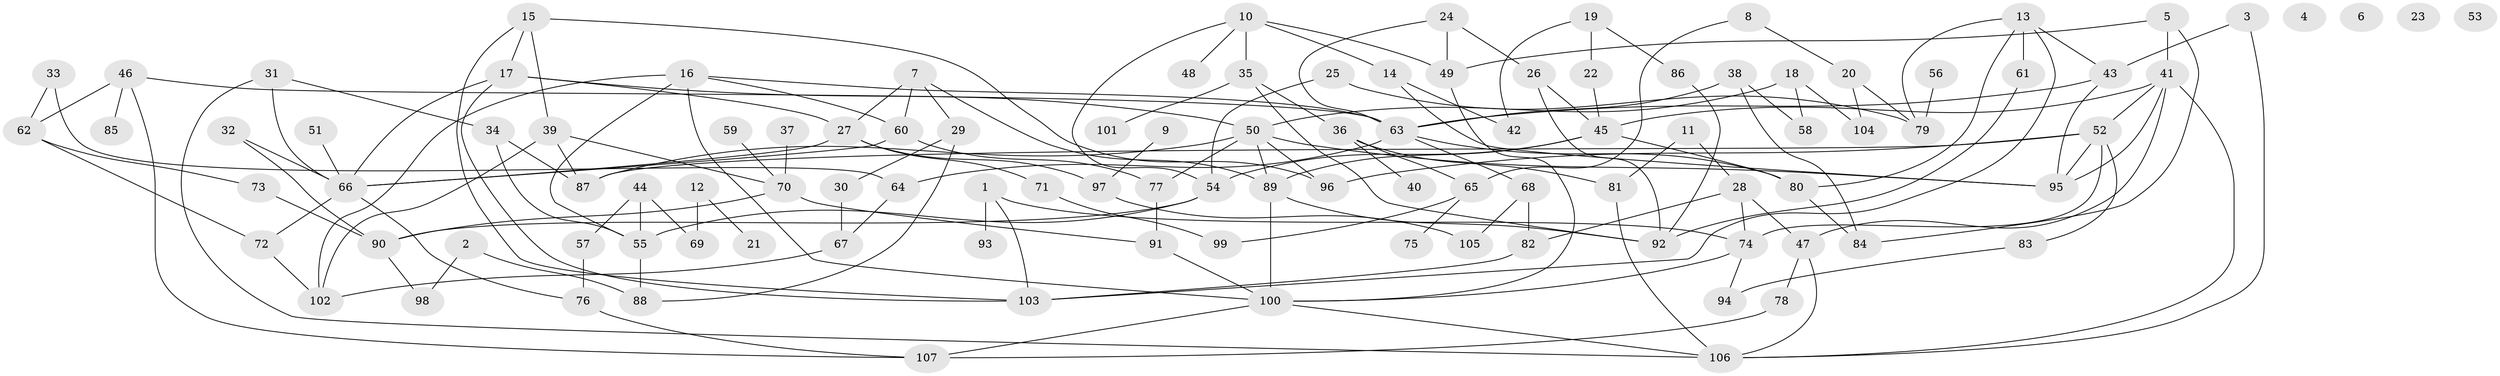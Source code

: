 // Generated by graph-tools (version 1.1) at 2025/40/03/09/25 04:40:39]
// undirected, 107 vertices, 168 edges
graph export_dot {
graph [start="1"]
  node [color=gray90,style=filled];
  1;
  2;
  3;
  4;
  5;
  6;
  7;
  8;
  9;
  10;
  11;
  12;
  13;
  14;
  15;
  16;
  17;
  18;
  19;
  20;
  21;
  22;
  23;
  24;
  25;
  26;
  27;
  28;
  29;
  30;
  31;
  32;
  33;
  34;
  35;
  36;
  37;
  38;
  39;
  40;
  41;
  42;
  43;
  44;
  45;
  46;
  47;
  48;
  49;
  50;
  51;
  52;
  53;
  54;
  55;
  56;
  57;
  58;
  59;
  60;
  61;
  62;
  63;
  64;
  65;
  66;
  67;
  68;
  69;
  70;
  71;
  72;
  73;
  74;
  75;
  76;
  77;
  78;
  79;
  80;
  81;
  82;
  83;
  84;
  85;
  86;
  87;
  88;
  89;
  90;
  91;
  92;
  93;
  94;
  95;
  96;
  97;
  98;
  99;
  100;
  101;
  102;
  103;
  104;
  105;
  106;
  107;
  1 -- 74;
  1 -- 93;
  1 -- 103;
  2 -- 88;
  2 -- 98;
  3 -- 43;
  3 -- 106;
  5 -- 41;
  5 -- 49;
  5 -- 84;
  7 -- 27;
  7 -- 29;
  7 -- 60;
  7 -- 89;
  8 -- 20;
  8 -- 65;
  9 -- 97;
  10 -- 14;
  10 -- 35;
  10 -- 48;
  10 -- 49;
  10 -- 54;
  11 -- 28;
  11 -- 81;
  12 -- 21;
  12 -- 69;
  13 -- 43;
  13 -- 61;
  13 -- 79;
  13 -- 80;
  13 -- 103;
  14 -- 42;
  14 -- 95;
  15 -- 17;
  15 -- 39;
  15 -- 96;
  15 -- 103;
  16 -- 55;
  16 -- 60;
  16 -- 63;
  16 -- 100;
  16 -- 102;
  17 -- 27;
  17 -- 50;
  17 -- 66;
  17 -- 103;
  18 -- 50;
  18 -- 58;
  18 -- 104;
  19 -- 22;
  19 -- 42;
  19 -- 86;
  20 -- 79;
  20 -- 104;
  22 -- 45;
  24 -- 26;
  24 -- 49;
  24 -- 63;
  25 -- 54;
  25 -- 79;
  26 -- 45;
  26 -- 92;
  27 -- 66;
  27 -- 71;
  27 -- 97;
  28 -- 47;
  28 -- 74;
  28 -- 82;
  29 -- 30;
  29 -- 88;
  30 -- 67;
  31 -- 34;
  31 -- 66;
  31 -- 106;
  32 -- 66;
  32 -- 90;
  33 -- 62;
  33 -- 64;
  34 -- 55;
  34 -- 87;
  35 -- 36;
  35 -- 92;
  35 -- 101;
  36 -- 40;
  36 -- 65;
  36 -- 81;
  37 -- 70;
  38 -- 58;
  38 -- 63;
  38 -- 84;
  39 -- 70;
  39 -- 87;
  39 -- 102;
  41 -- 45;
  41 -- 47;
  41 -- 52;
  41 -- 95;
  41 -- 106;
  43 -- 63;
  43 -- 95;
  44 -- 55;
  44 -- 57;
  44 -- 69;
  45 -- 54;
  45 -- 80;
  45 -- 89;
  46 -- 62;
  46 -- 63;
  46 -- 85;
  46 -- 107;
  47 -- 78;
  47 -- 106;
  49 -- 100;
  50 -- 77;
  50 -- 87;
  50 -- 89;
  50 -- 95;
  50 -- 96;
  51 -- 66;
  52 -- 74;
  52 -- 83;
  52 -- 87;
  52 -- 95;
  52 -- 96;
  54 -- 55;
  54 -- 90;
  55 -- 88;
  56 -- 79;
  57 -- 76;
  59 -- 70;
  60 -- 66;
  60 -- 77;
  61 -- 92;
  62 -- 72;
  62 -- 73;
  63 -- 64;
  63 -- 68;
  63 -- 80;
  64 -- 67;
  65 -- 75;
  65 -- 99;
  66 -- 72;
  66 -- 76;
  67 -- 102;
  68 -- 82;
  68 -- 105;
  70 -- 90;
  70 -- 91;
  71 -- 99;
  72 -- 102;
  73 -- 90;
  74 -- 94;
  74 -- 100;
  76 -- 107;
  77 -- 91;
  78 -- 107;
  80 -- 84;
  81 -- 106;
  82 -- 103;
  83 -- 94;
  86 -- 92;
  89 -- 92;
  89 -- 100;
  90 -- 98;
  91 -- 100;
  97 -- 105;
  100 -- 106;
  100 -- 107;
}
